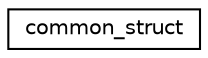 digraph "Graphical Class Hierarchy"
{
  edge [fontname="Helvetica",fontsize="10",labelfontname="Helvetica",labelfontsize="10"];
  node [fontname="Helvetica",fontsize="10",shape=record];
  rankdir="LR";
  Node1 [label="common_struct",height=0.2,width=0.4,color="black", fillcolor="white", style="filled",URL="$structcommon__struct.html"];
}
